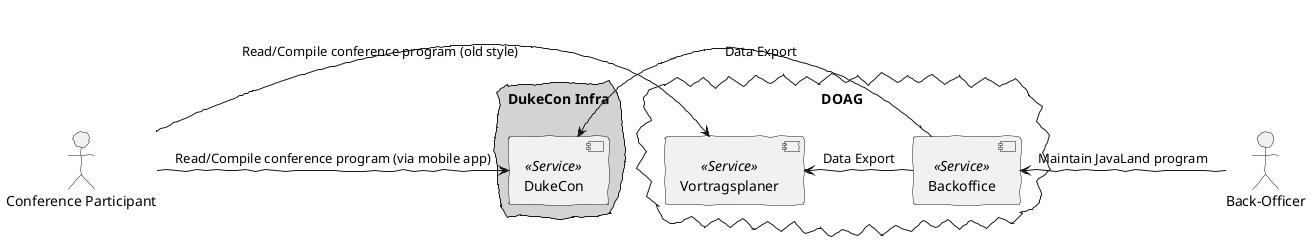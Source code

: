 @startuml
skinparam handwritten true

actor :Conference Participant:

cloud "DukeCon Infra" #lightgray {
    [DukeCon] <<Service>>
}

cloud "DOAG" {
    [Backoffice] <<Service>>
    [Vortragsplaner] <<Service>>
}

:Conference Participant: -right-> (DukeCon) : Read/Compile conference program (via mobile app)
:Conference Participant: -right-> (Vortragsplaner) : Read/Compile conference program (old style)

(Backoffice) -left-> (DukeCon) : Data Export
(Backoffice) -left-> (Vortragsplaner) : Data Export

actor :Back-Officer:

:Back-Officer: -left-> (Backoffice) : Maintain JavaLand program
@enduml